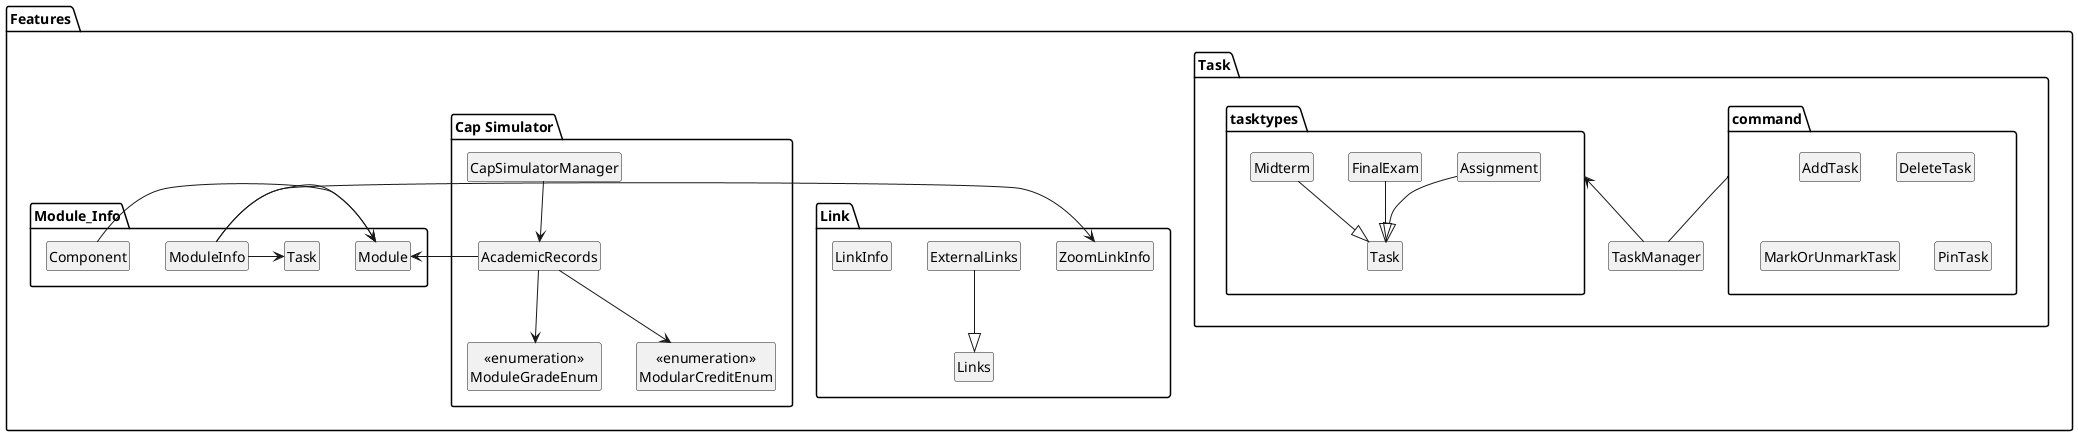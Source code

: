 @startuml
hide members
hide circle

package Features {

package Task {
    package command {
        Class AddTask
        Class DeleteTask
        Class MarkOrUnmarkTask
        Class PinTask
    }
    Class TaskManager
    command -- TaskManager
    tasktypes <-- TaskManager
    package tasktypes {
            Class Assignment
            Class FinalExam
            Class Midterm
            Class Task

            Assignment --|> Task
            Midterm --|> Task
            FinalExam --|> Task
        }
}

package Link {
  Class ExternalLinks
  Class LinkInfo
  Class Links
  Class ZoomLinkInfo

ExternalLinks --|> Links
}

package "Cap Simulator" {
  Class AcademicRecords
  Class CapSimulatorManager
  Enum "<<enumeration>>\nModuleGradeEnum"
  Enum "<<enumeration>>\nModularCreditEnum"



AcademicRecords --> "<<enumeration>>\nModularCreditEnum"
AcademicRecords --> "<<enumeration>>\nModuleGradeEnum"
CapSimulatorManager --> AcademicRecords
}

package Module_Info {
    Class ModuleInfo
    Class Module
    Class Component

    ModuleInfo -> Module
    ModuleInfo -> Task
    ModuleInfo -> ZoomLinkInfo
    Component -> Module
    Module <- AcademicRecords
}

}
@enduml